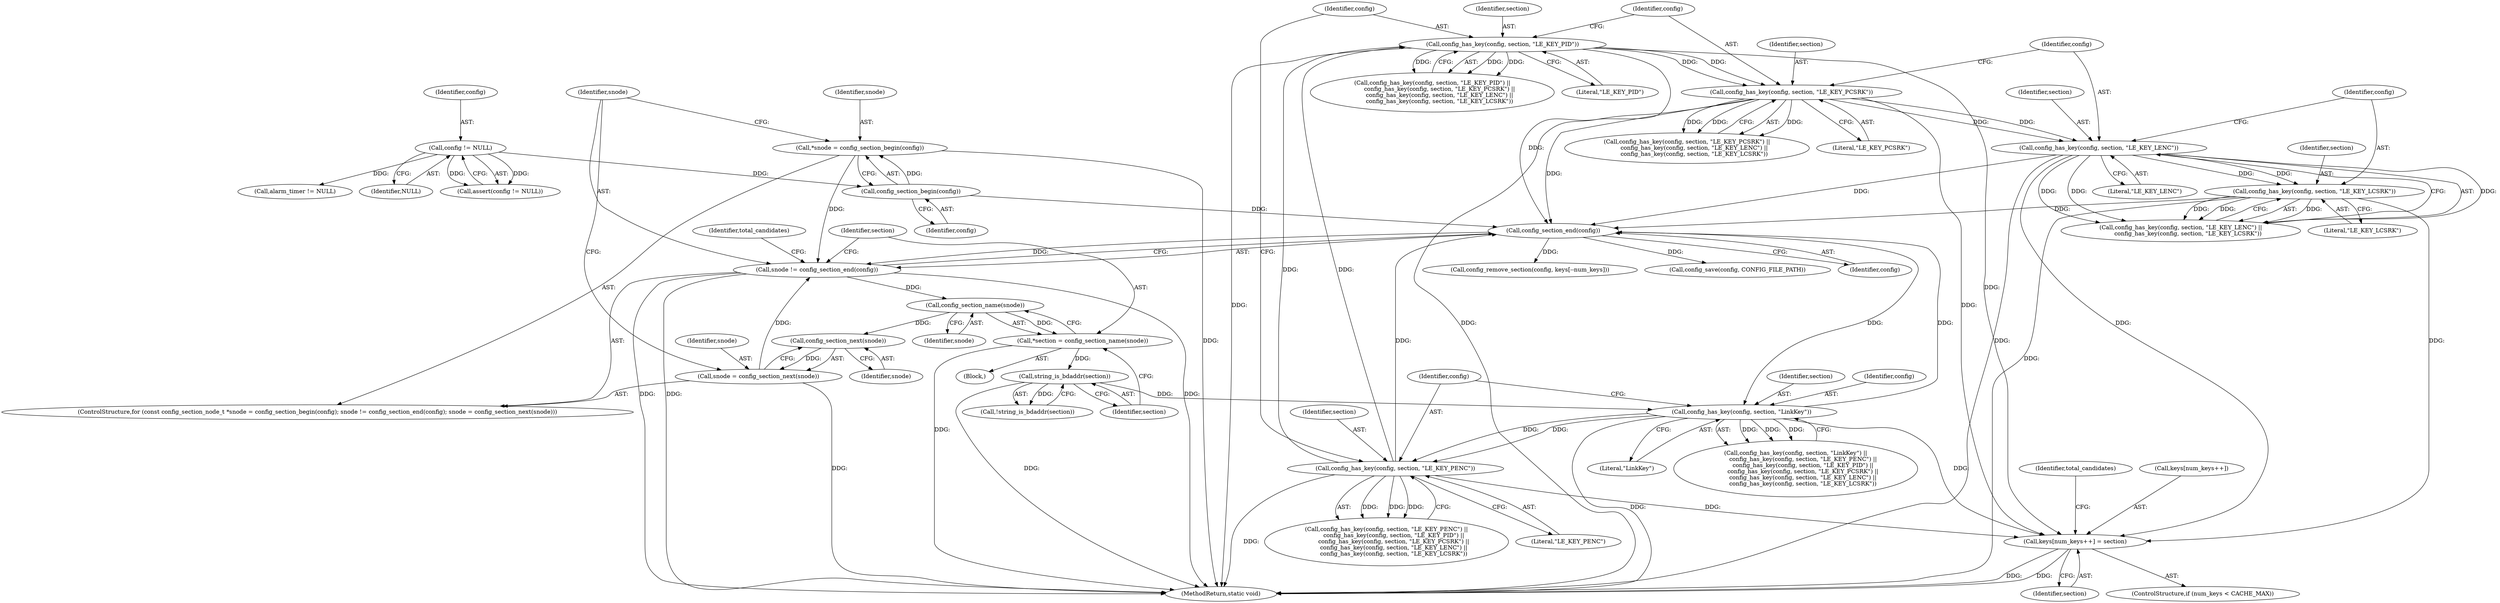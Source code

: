 digraph "1_Android_d77f1999ecece56c1cbb333f4ddc26f0b5bac2c5_2@array" {
"1000187" [label="(Call,keys[num_keys++] = section)"];
"1000164" [label="(Call,config_has_key(config, section, \"LE_KEY_PID\"))"];
"1000159" [label="(Call,config_has_key(config, section, \"LE_KEY_PENC\"))"];
"1000154" [label="(Call,config_has_key(config, section, \"LinkKey\"))"];
"1000135" [label="(Call,config_section_end(config))"];
"1000178" [label="(Call,config_has_key(config, section, \"LE_KEY_LCSRK\"))"];
"1000174" [label="(Call,config_has_key(config, section, \"LE_KEY_LENC\"))"];
"1000169" [label="(Call,config_has_key(config, section, \"LE_KEY_PCSRK\"))"];
"1000131" [label="(Call,config_section_begin(config))"];
"1000104" [label="(Call,config != NULL)"];
"1000149" [label="(Call,string_is_bdaddr(section))"];
"1000143" [label="(Call,*section = config_section_name(snode))"];
"1000145" [label="(Call,config_section_name(snode))"];
"1000133" [label="(Call,snode != config_section_end(config))"];
"1000129" [label="(Call,*snode = config_section_begin(config))"];
"1000137" [label="(Call,snode = config_section_next(snode))"];
"1000139" [label="(Call,config_section_next(snode))"];
"1000108" [label="(Call,alarm_timer != NULL)"];
"1000130" [label="(Identifier,snode)"];
"1000138" [label="(Identifier,snode)"];
"1000106" [label="(Identifier,NULL)"];
"1000170" [label="(Identifier,config)"];
"1000145" [label="(Call,config_section_name(snode))"];
"1000179" [label="(Identifier,config)"];
"1000163" [label="(Call,config_has_key(config, section, \"LE_KEY_PID\") ||\n        config_has_key(config, section, \"LE_KEY_PCSRK\") ||\n        config_has_key(config, section, \"LE_KEY_LENC\") ||\n        config_has_key(config, section, \"LE_KEY_LCSRK\"))"];
"1000157" [label="(Literal,\"LinkKey\")"];
"1000197" [label="(Identifier,total_candidates)"];
"1000136" [label="(Identifier,config)"];
"1000167" [label="(Literal,\"LE_KEY_PID\")"];
"1000180" [label="(Identifier,section)"];
"1000194" [label="(Identifier,total_candidates)"];
"1000166" [label="(Identifier,section)"];
"1000144" [label="(Identifier,section)"];
"1000127" [label="(ControlStructure,for (const config_section_node_t *snode = config_section_begin(config); snode != config_section_end(config); snode = config_section_next(snode)))"];
"1000205" [label="(Call,config_remove_section(config, keys[--num_keys]))"];
"1000174" [label="(Call,config_has_key(config, section, \"LE_KEY_LENC\"))"];
"1000133" [label="(Call,snode != config_section_end(config))"];
"1000178" [label="(Call,config_has_key(config, section, \"LE_KEY_LCSRK\"))"];
"1000141" [label="(Block,)"];
"1000139" [label="(Call,config_section_next(snode))"];
"1000135" [label="(Call,config_section_end(config))"];
"1000173" [label="(Call,config_has_key(config, section, \"LE_KEY_LENC\") ||\n        config_has_key(config, section, \"LE_KEY_LCSRK\"))"];
"1000129" [label="(Call,*snode = config_section_begin(config))"];
"1000137" [label="(Call,snode = config_section_next(snode))"];
"1000156" [label="(Identifier,section)"];
"1000187" [label="(Call,keys[num_keys++] = section)"];
"1000131" [label="(Call,config_section_begin(config))"];
"1000176" [label="(Identifier,section)"];
"1000211" [label="(Call,config_save(config, CONFIG_FILE_PATH))"];
"1000168" [label="(Call,config_has_key(config, section, \"LE_KEY_PCSRK\") ||\n        config_has_key(config, section, \"LE_KEY_LENC\") ||\n        config_has_key(config, section, \"LE_KEY_LCSRK\"))"];
"1000150" [label="(Identifier,section)"];
"1000159" [label="(Call,config_has_key(config, section, \"LE_KEY_PENC\"))"];
"1000165" [label="(Identifier,config)"];
"1000149" [label="(Call,string_is_bdaddr(section))"];
"1000175" [label="(Identifier,config)"];
"1000172" [label="(Literal,\"LE_KEY_PCSRK\")"];
"1000192" [label="(Identifier,section)"];
"1000183" [label="(ControlStructure,if (num_keys < CACHE_MAX))"];
"1000158" [label="(Call,config_has_key(config, section, \"LE_KEY_PENC\") ||\n        config_has_key(config, section, \"LE_KEY_PID\") ||\n        config_has_key(config, section, \"LE_KEY_PCSRK\") ||\n        config_has_key(config, section, \"LE_KEY_LENC\") ||\n        config_has_key(config, section, \"LE_KEY_LCSRK\"))"];
"1000217" [label="(MethodReturn,static void)"];
"1000161" [label="(Identifier,section)"];
"1000181" [label="(Literal,\"LE_KEY_LCSRK\")"];
"1000134" [label="(Identifier,snode)"];
"1000177" [label="(Literal,\"LE_KEY_LENC\")"];
"1000155" [label="(Identifier,config)"];
"1000171" [label="(Identifier,section)"];
"1000169" [label="(Call,config_has_key(config, section, \"LE_KEY_PCSRK\"))"];
"1000164" [label="(Call,config_has_key(config, section, \"LE_KEY_PID\"))"];
"1000160" [label="(Identifier,config)"];
"1000154" [label="(Call,config_has_key(config, section, \"LinkKey\"))"];
"1000162" [label="(Literal,\"LE_KEY_PENC\")"];
"1000103" [label="(Call,assert(config != NULL))"];
"1000148" [label="(Call,!string_is_bdaddr(section))"];
"1000143" [label="(Call,*section = config_section_name(snode))"];
"1000104" [label="(Call,config != NULL)"];
"1000132" [label="(Identifier,config)"];
"1000146" [label="(Identifier,snode)"];
"1000153" [label="(Call,config_has_key(config, section, \"LinkKey\") ||\n        config_has_key(config, section, \"LE_KEY_PENC\") ||\n        config_has_key(config, section, \"LE_KEY_PID\") ||\n        config_has_key(config, section, \"LE_KEY_PCSRK\") ||\n        config_has_key(config, section, \"LE_KEY_LENC\") ||\n        config_has_key(config, section, \"LE_KEY_LCSRK\"))"];
"1000105" [label="(Identifier,config)"];
"1000140" [label="(Identifier,snode)"];
"1000188" [label="(Call,keys[num_keys++])"];
"1000187" -> "1000183"  [label="AST: "];
"1000187" -> "1000192"  [label="CFG: "];
"1000188" -> "1000187"  [label="AST: "];
"1000192" -> "1000187"  [label="AST: "];
"1000194" -> "1000187"  [label="CFG: "];
"1000187" -> "1000217"  [label="DDG: "];
"1000187" -> "1000217"  [label="DDG: "];
"1000164" -> "1000187"  [label="DDG: "];
"1000178" -> "1000187"  [label="DDG: "];
"1000174" -> "1000187"  [label="DDG: "];
"1000169" -> "1000187"  [label="DDG: "];
"1000154" -> "1000187"  [label="DDG: "];
"1000159" -> "1000187"  [label="DDG: "];
"1000164" -> "1000163"  [label="AST: "];
"1000164" -> "1000167"  [label="CFG: "];
"1000165" -> "1000164"  [label="AST: "];
"1000166" -> "1000164"  [label="AST: "];
"1000167" -> "1000164"  [label="AST: "];
"1000170" -> "1000164"  [label="CFG: "];
"1000163" -> "1000164"  [label="CFG: "];
"1000164" -> "1000217"  [label="DDG: "];
"1000164" -> "1000135"  [label="DDG: "];
"1000164" -> "1000163"  [label="DDG: "];
"1000164" -> "1000163"  [label="DDG: "];
"1000164" -> "1000163"  [label="DDG: "];
"1000159" -> "1000164"  [label="DDG: "];
"1000159" -> "1000164"  [label="DDG: "];
"1000164" -> "1000169"  [label="DDG: "];
"1000164" -> "1000169"  [label="DDG: "];
"1000159" -> "1000158"  [label="AST: "];
"1000159" -> "1000162"  [label="CFG: "];
"1000160" -> "1000159"  [label="AST: "];
"1000161" -> "1000159"  [label="AST: "];
"1000162" -> "1000159"  [label="AST: "];
"1000165" -> "1000159"  [label="CFG: "];
"1000158" -> "1000159"  [label="CFG: "];
"1000159" -> "1000217"  [label="DDG: "];
"1000159" -> "1000135"  [label="DDG: "];
"1000159" -> "1000158"  [label="DDG: "];
"1000159" -> "1000158"  [label="DDG: "];
"1000159" -> "1000158"  [label="DDG: "];
"1000154" -> "1000159"  [label="DDG: "];
"1000154" -> "1000159"  [label="DDG: "];
"1000154" -> "1000153"  [label="AST: "];
"1000154" -> "1000157"  [label="CFG: "];
"1000155" -> "1000154"  [label="AST: "];
"1000156" -> "1000154"  [label="AST: "];
"1000157" -> "1000154"  [label="AST: "];
"1000160" -> "1000154"  [label="CFG: "];
"1000153" -> "1000154"  [label="CFG: "];
"1000154" -> "1000217"  [label="DDG: "];
"1000154" -> "1000135"  [label="DDG: "];
"1000154" -> "1000153"  [label="DDG: "];
"1000154" -> "1000153"  [label="DDG: "];
"1000154" -> "1000153"  [label="DDG: "];
"1000135" -> "1000154"  [label="DDG: "];
"1000149" -> "1000154"  [label="DDG: "];
"1000135" -> "1000133"  [label="AST: "];
"1000135" -> "1000136"  [label="CFG: "];
"1000136" -> "1000135"  [label="AST: "];
"1000133" -> "1000135"  [label="CFG: "];
"1000135" -> "1000133"  [label="DDG: "];
"1000178" -> "1000135"  [label="DDG: "];
"1000131" -> "1000135"  [label="DDG: "];
"1000169" -> "1000135"  [label="DDG: "];
"1000174" -> "1000135"  [label="DDG: "];
"1000135" -> "1000205"  [label="DDG: "];
"1000135" -> "1000211"  [label="DDG: "];
"1000178" -> "1000173"  [label="AST: "];
"1000178" -> "1000181"  [label="CFG: "];
"1000179" -> "1000178"  [label="AST: "];
"1000180" -> "1000178"  [label="AST: "];
"1000181" -> "1000178"  [label="AST: "];
"1000173" -> "1000178"  [label="CFG: "];
"1000178" -> "1000217"  [label="DDG: "];
"1000178" -> "1000173"  [label="DDG: "];
"1000178" -> "1000173"  [label="DDG: "];
"1000178" -> "1000173"  [label="DDG: "];
"1000174" -> "1000178"  [label="DDG: "];
"1000174" -> "1000178"  [label="DDG: "];
"1000174" -> "1000173"  [label="AST: "];
"1000174" -> "1000177"  [label="CFG: "];
"1000175" -> "1000174"  [label="AST: "];
"1000176" -> "1000174"  [label="AST: "];
"1000177" -> "1000174"  [label="AST: "];
"1000179" -> "1000174"  [label="CFG: "];
"1000173" -> "1000174"  [label="CFG: "];
"1000174" -> "1000217"  [label="DDG: "];
"1000174" -> "1000173"  [label="DDG: "];
"1000174" -> "1000173"  [label="DDG: "];
"1000174" -> "1000173"  [label="DDG: "];
"1000169" -> "1000174"  [label="DDG: "];
"1000169" -> "1000174"  [label="DDG: "];
"1000169" -> "1000168"  [label="AST: "];
"1000169" -> "1000172"  [label="CFG: "];
"1000170" -> "1000169"  [label="AST: "];
"1000171" -> "1000169"  [label="AST: "];
"1000172" -> "1000169"  [label="AST: "];
"1000175" -> "1000169"  [label="CFG: "];
"1000168" -> "1000169"  [label="CFG: "];
"1000169" -> "1000217"  [label="DDG: "];
"1000169" -> "1000168"  [label="DDG: "];
"1000169" -> "1000168"  [label="DDG: "];
"1000169" -> "1000168"  [label="DDG: "];
"1000131" -> "1000129"  [label="AST: "];
"1000131" -> "1000132"  [label="CFG: "];
"1000132" -> "1000131"  [label="AST: "];
"1000129" -> "1000131"  [label="CFG: "];
"1000131" -> "1000129"  [label="DDG: "];
"1000104" -> "1000131"  [label="DDG: "];
"1000104" -> "1000103"  [label="AST: "];
"1000104" -> "1000106"  [label="CFG: "];
"1000105" -> "1000104"  [label="AST: "];
"1000106" -> "1000104"  [label="AST: "];
"1000103" -> "1000104"  [label="CFG: "];
"1000104" -> "1000103"  [label="DDG: "];
"1000104" -> "1000103"  [label="DDG: "];
"1000104" -> "1000108"  [label="DDG: "];
"1000149" -> "1000148"  [label="AST: "];
"1000149" -> "1000150"  [label="CFG: "];
"1000150" -> "1000149"  [label="AST: "];
"1000148" -> "1000149"  [label="CFG: "];
"1000149" -> "1000217"  [label="DDG: "];
"1000149" -> "1000148"  [label="DDG: "];
"1000143" -> "1000149"  [label="DDG: "];
"1000143" -> "1000141"  [label="AST: "];
"1000143" -> "1000145"  [label="CFG: "];
"1000144" -> "1000143"  [label="AST: "];
"1000145" -> "1000143"  [label="AST: "];
"1000150" -> "1000143"  [label="CFG: "];
"1000143" -> "1000217"  [label="DDG: "];
"1000145" -> "1000143"  [label="DDG: "];
"1000145" -> "1000146"  [label="CFG: "];
"1000146" -> "1000145"  [label="AST: "];
"1000145" -> "1000139"  [label="DDG: "];
"1000133" -> "1000145"  [label="DDG: "];
"1000133" -> "1000127"  [label="AST: "];
"1000134" -> "1000133"  [label="AST: "];
"1000144" -> "1000133"  [label="CFG: "];
"1000197" -> "1000133"  [label="CFG: "];
"1000133" -> "1000217"  [label="DDG: "];
"1000133" -> "1000217"  [label="DDG: "];
"1000133" -> "1000217"  [label="DDG: "];
"1000129" -> "1000133"  [label="DDG: "];
"1000137" -> "1000133"  [label="DDG: "];
"1000129" -> "1000127"  [label="AST: "];
"1000130" -> "1000129"  [label="AST: "];
"1000134" -> "1000129"  [label="CFG: "];
"1000129" -> "1000217"  [label="DDG: "];
"1000137" -> "1000127"  [label="AST: "];
"1000137" -> "1000139"  [label="CFG: "];
"1000138" -> "1000137"  [label="AST: "];
"1000139" -> "1000137"  [label="AST: "];
"1000134" -> "1000137"  [label="CFG: "];
"1000137" -> "1000217"  [label="DDG: "];
"1000139" -> "1000137"  [label="DDG: "];
"1000139" -> "1000140"  [label="CFG: "];
"1000140" -> "1000139"  [label="AST: "];
}

